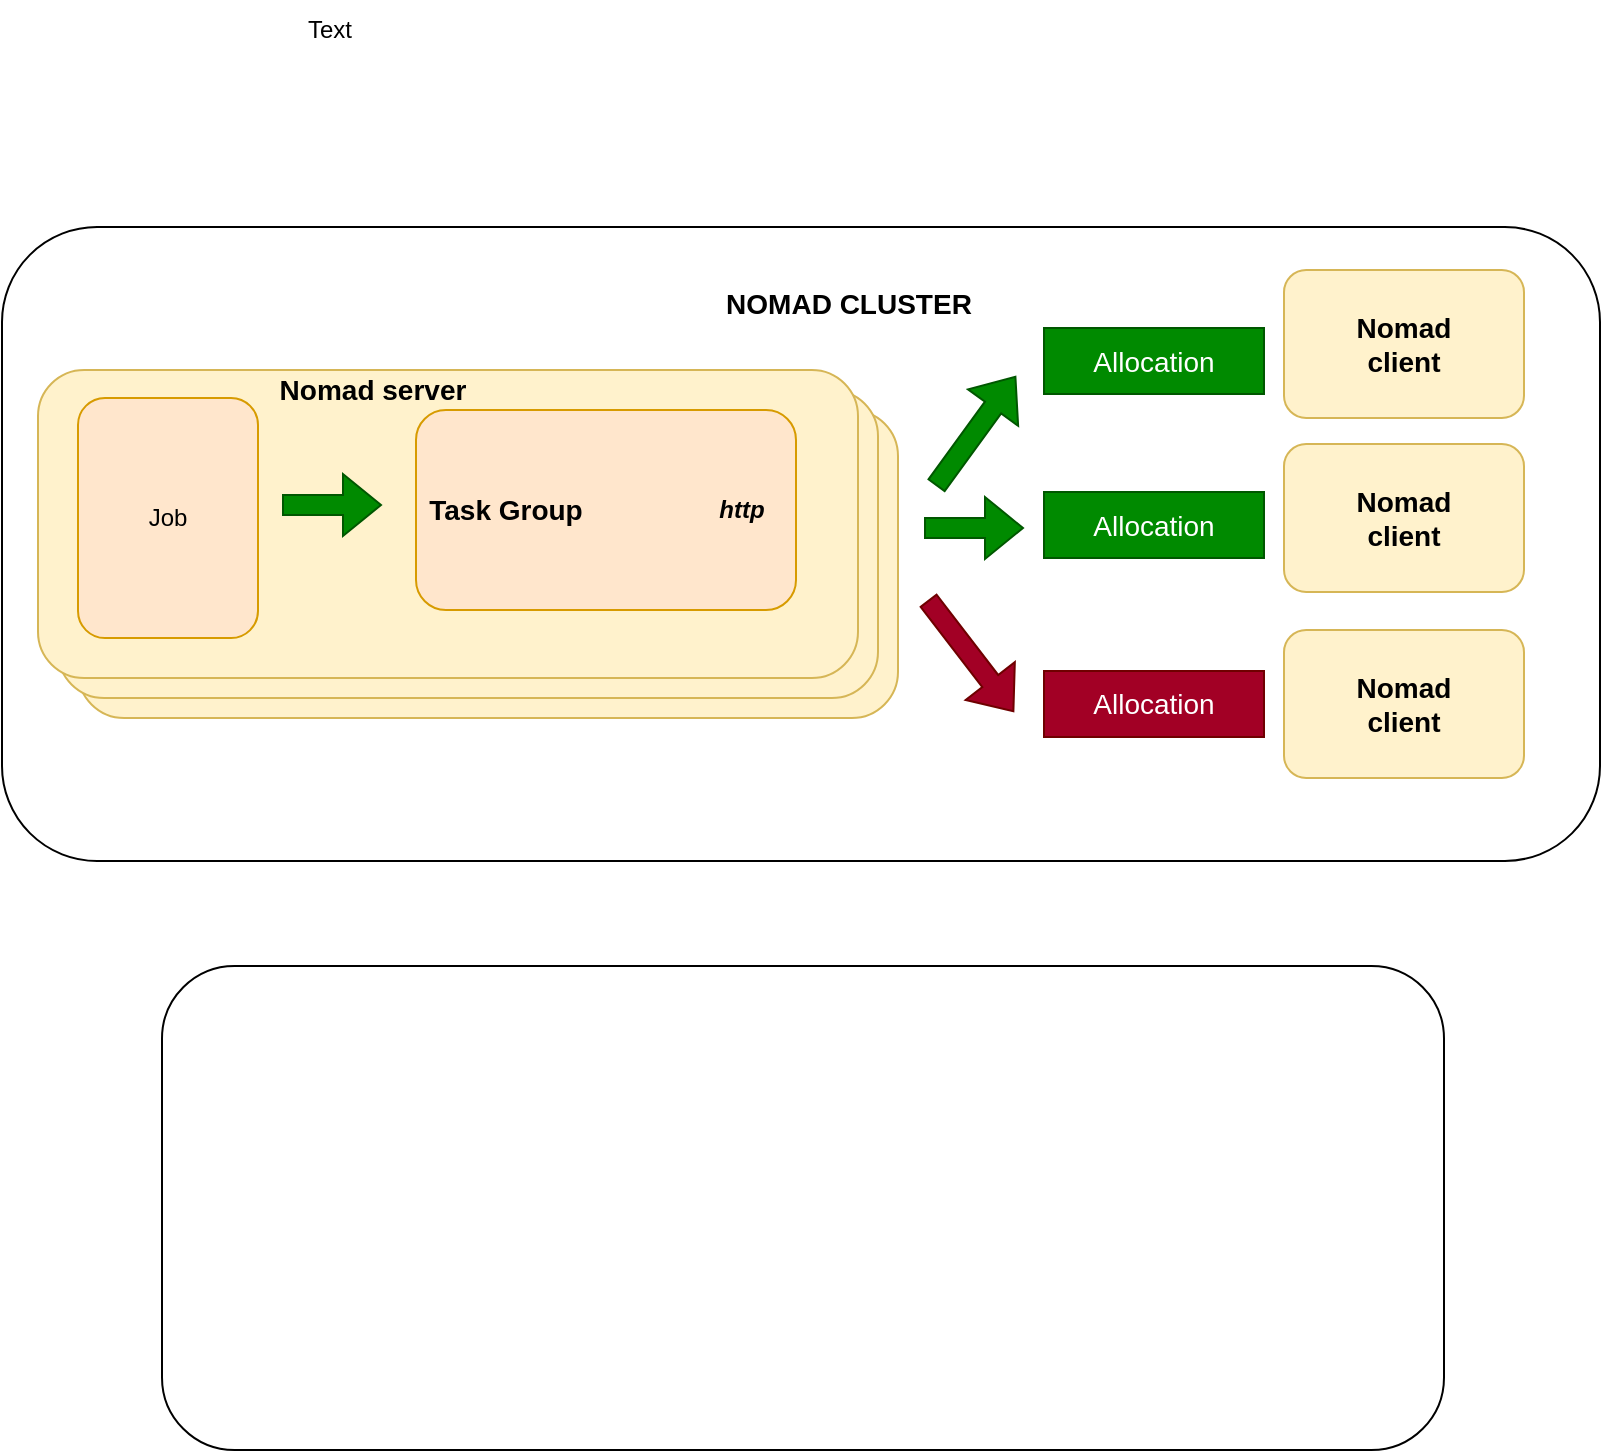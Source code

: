 <mxfile version="20.3.0" type="device"><diagram id="ieYwU0o6SS2Aq3o_9uj4" name="Page-1"><mxGraphModel dx="1422" dy="873" grid="0" gridSize="10" guides="1" tooltips="1" connect="1" arrows="1" fold="1" page="1" pageScale="1" pageWidth="850" pageHeight="1100" math="0" shadow="0"><root><mxCell id="0"/><mxCell id="1" parent="0"/><mxCell id="8WamRKR7luKesdabL9YP-26" value="" style="rounded=1;whiteSpace=wrap;html=1;fontSize=14;fillColor=default;gradientColor=#FFFFFF;gradientDirection=radial;" parent="1" vertex="1"><mxGeometry x="16" y="175.5" width="799" height="317" as="geometry"/></mxCell><mxCell id="8WamRKR7luKesdabL9YP-22" value="" style="rounded=1;whiteSpace=wrap;html=1;fontSize=14;fillColor=#fff2cc;gradientDirection=radial;strokeColor=#d6b656;" parent="1" vertex="1"><mxGeometry x="54" y="267" width="410" height="154" as="geometry"/></mxCell><mxCell id="8WamRKR7luKesdabL9YP-21" value="" style="rounded=1;whiteSpace=wrap;html=1;fontSize=14;fillColor=#fff2cc;gradientDirection=radial;strokeColor=#d6b656;" parent="1" vertex="1"><mxGeometry x="44" y="257" width="410" height="154" as="geometry"/></mxCell><mxCell id="8WamRKR7luKesdabL9YP-12" value="" style="shape=flexArrow;endArrow=classic;html=1;rounded=0;fillColor=#008a00;strokeColor=#005700;" parent="1" edge="1"><mxGeometry width="50" height="50" relative="1" as="geometry"><mxPoint x="477" y="326" as="sourcePoint"/><mxPoint x="527" y="326" as="targetPoint"/></mxGeometry></mxCell><mxCell id="8WamRKR7luKesdabL9YP-14" value="Allocation" style="rounded=0;whiteSpace=wrap;html=1;fontSize=14;fillColor=#008a00;fontColor=#ffffff;strokeColor=#005700;" parent="1" vertex="1"><mxGeometry x="537" y="226" width="110" height="33" as="geometry"/></mxCell><mxCell id="8WamRKR7luKesdabL9YP-20" value="" style="rounded=1;whiteSpace=wrap;html=1;fontSize=14;fillColor=#fff2cc;gradientDirection=radial;strokeColor=#d6b656;" parent="1" vertex="1"><mxGeometry x="34" y="247" width="410" height="154" as="geometry"/></mxCell><mxCell id="8WamRKR7luKesdabL9YP-1" value="Job" style="rounded=1;whiteSpace=wrap;html=1;fillColor=#ffe6cc;strokeColor=#d79b00;" parent="1" vertex="1"><mxGeometry x="54" y="261" width="90" height="120" as="geometry"/></mxCell><mxCell id="8WamRKR7luKesdabL9YP-2" value="" style="rounded=1;whiteSpace=wrap;html=1;fillColor=#ffe6cc;strokeColor=#d79b00;" parent="1" vertex="1"><mxGeometry x="223" y="267" width="190" height="100" as="geometry"/></mxCell><mxCell id="8WamRKR7luKesdabL9YP-3" value="Task Group" style="text;html=1;strokeColor=none;fillColor=none;align=center;verticalAlign=middle;whiteSpace=wrap;rounded=0;fontStyle=1;fontSize=14;" parent="1" vertex="1"><mxGeometry x="213" y="292" width="110" height="50" as="geometry"/></mxCell><mxCell id="8WamRKR7luKesdabL9YP-4" value="http" style="text;html=1;strokeColor=none;fillColor=none;align=center;verticalAlign=middle;whiteSpace=wrap;rounded=0;fontStyle=3" parent="1" vertex="1"><mxGeometry x="356" y="302" width="60" height="30" as="geometry"/></mxCell><mxCell id="8WamRKR7luKesdabL9YP-10" value="" style="shape=flexArrow;endArrow=classic;html=1;rounded=0;fillColor=#008a00;strokeColor=#005700;" parent="1" edge="1"><mxGeometry width="50" height="50" relative="1" as="geometry"><mxPoint x="156" y="314.5" as="sourcePoint"/><mxPoint x="206" y="314.5" as="targetPoint"/></mxGeometry></mxCell><mxCell id="8WamRKR7luKesdabL9YP-24" value="Nomad&lt;br&gt;client" style="rounded=1;whiteSpace=wrap;html=1;fontSize=14;fillColor=#fff2cc;strokeColor=#d6b656;fontStyle=1" parent="1" vertex="1"><mxGeometry x="657" y="197" width="120" height="74" as="geometry"/></mxCell><mxCell id="8WamRKR7luKesdabL9YP-25" value="Nomad server" style="text;html=1;strokeColor=none;fillColor=none;align=center;verticalAlign=middle;whiteSpace=wrap;rounded=0;fontSize=14;fontStyle=1" parent="1" vertex="1"><mxGeometry x="147" y="242" width="109" height="30" as="geometry"/></mxCell><mxCell id="8WamRKR7luKesdabL9YP-27" value="NOMAD CLUSTER" style="text;html=1;strokeColor=none;fillColor=none;align=center;verticalAlign=middle;whiteSpace=wrap;rounded=0;fontSize=14;fontStyle=1" parent="1" vertex="1"><mxGeometry x="362" y="199" width="155" height="30" as="geometry"/></mxCell><mxCell id="1PsT5vAGw1oMbLwYgSCu-1" value="Nomad&lt;br&gt;client" style="rounded=1;whiteSpace=wrap;html=1;fontSize=14;fillColor=#fff2cc;strokeColor=#d6b656;fontStyle=1" vertex="1" parent="1"><mxGeometry x="657" y="284" width="120" height="74" as="geometry"/></mxCell><mxCell id="1PsT5vAGw1oMbLwYgSCu-2" value="Nomad&lt;br&gt;client" style="rounded=1;whiteSpace=wrap;html=1;fontSize=14;fillColor=#fff2cc;strokeColor=#d6b656;fontStyle=1" vertex="1" parent="1"><mxGeometry x="657" y="377" width="120" height="74" as="geometry"/></mxCell><mxCell id="1PsT5vAGw1oMbLwYgSCu-3" value="Allocation" style="rounded=0;whiteSpace=wrap;html=1;fontSize=14;fillColor=#008a00;fontColor=#ffffff;strokeColor=#005700;" vertex="1" parent="1"><mxGeometry x="537" y="308" width="110" height="33" as="geometry"/></mxCell><mxCell id="1PsT5vAGw1oMbLwYgSCu-4" value="Allocation" style="rounded=0;whiteSpace=wrap;html=1;fontSize=14;fillColor=#a20025;strokeColor=#6F0000;fontColor=#ffffff;" vertex="1" parent="1"><mxGeometry x="537" y="397.5" width="110" height="33" as="geometry"/></mxCell><mxCell id="1PsT5vAGw1oMbLwYgSCu-9" value="" style="shape=flexArrow;endArrow=classic;html=1;rounded=0;fillColor=#008a00;strokeColor=#005700;" edge="1" parent="1"><mxGeometry width="50" height="50" relative="1" as="geometry"><mxPoint x="483" y="305" as="sourcePoint"/><mxPoint x="523" y="250" as="targetPoint"/></mxGeometry></mxCell><mxCell id="1PsT5vAGw1oMbLwYgSCu-10" value="" style="shape=flexArrow;endArrow=classic;html=1;rounded=0;fillColor=#a20025;strokeColor=#6F0000;" edge="1" parent="1"><mxGeometry width="50" height="50" relative="1" as="geometry"><mxPoint x="479" y="362" as="sourcePoint"/><mxPoint x="522" y="418" as="targetPoint"/></mxGeometry></mxCell><mxCell id="1PsT5vAGw1oMbLwYgSCu-12" value="" style="rounded=1;whiteSpace=wrap;html=1;" vertex="1" parent="1"><mxGeometry x="96" y="545" width="641" height="242" as="geometry"/></mxCell><mxCell id="1PsT5vAGw1oMbLwYgSCu-13" value="Text" style="text;html=1;strokeColor=none;fillColor=none;align=center;verticalAlign=middle;whiteSpace=wrap;rounded=0;" vertex="1" parent="1"><mxGeometry x="150" y="62" width="60" height="30" as="geometry"/></mxCell></root></mxGraphModel></diagram></mxfile>
